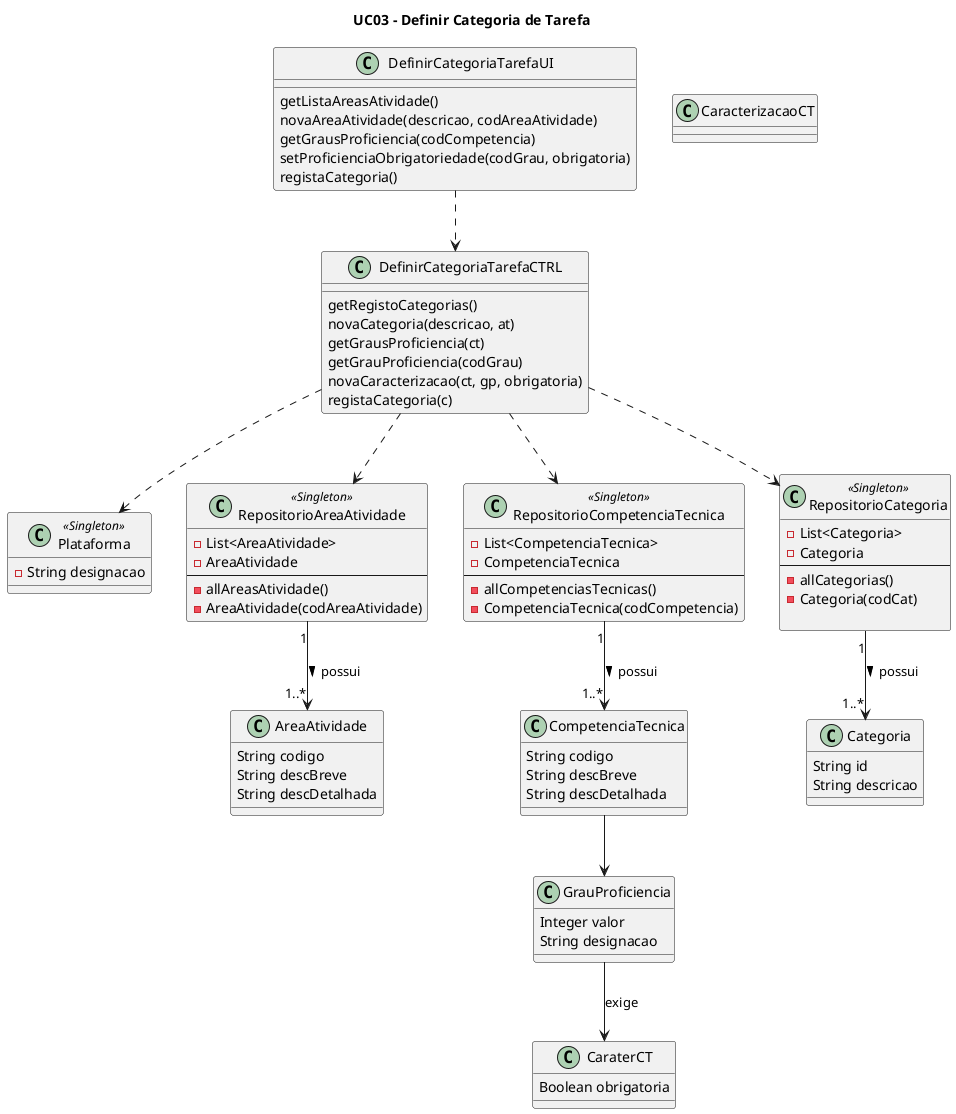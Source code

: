 @startuml
title UC03 - Definir Categoria de Tarefa

class Plataforma <<Singleton>> {
    -String designacao
}

class DefinirCategoriaTarefaUI{
   getListaAreasAtividade()
   novaAreaAtividade(descricao, codAreaAtividade)
   getGrausProficiencia(codCompetencia)
   setProficienciaObrigatoriedade(codGrau, obrigatoria)
   registaCategoria()
}

class DefinirCategoriaTarefaCTRL{
   getRegistoCategorias()
   novaCategoria(descricao, at)
   getGrausProficiencia(ct)
   getGrauProficiencia(codGrau)
   novaCaracterizacao(ct, gp, obrigatoria)
   registaCategoria(c)
}

class AreaAtividade{
    String codigo
    String descBreve
    String descDetalhada
}

class CompetenciaTecnica{
    String codigo
    String descBreve
    String descDetalhada
}

class Categoria{
    String id 
    String descricao
}

class GrauProficiencia{
    Integer valor
    String designacao
}

class CaraterCT{
    Boolean obrigatoria
}

class CaracterizacaoCT{
    
}

class RepositorioAreaAtividade <<Singleton>>{
    -List<AreaAtividade>
    -AreaAtividade
    --
    -allAreasAtividade()
    -AreaAtividade(codAreaAtividade)
}

class RepositorioCompetenciaTecnica <<Singleton>>{
    -List<CompetenciaTecnica>
    -CompetenciaTecnica
    --
    -allCompetenciasTecnicas()
    -CompetenciaTecnica(codCompetencia)
}

class RepositorioCategoria <<Singleton>>{
    -List<Categoria>
    -Categoria
    --
    -allCategorias()
    -Categoria(codCat)
    
}

DefinirCategoriaTarefaUI ..> DefinirCategoriaTarefaCTRL

DefinirCategoriaTarefaCTRL ..> Plataforma

DefinirCategoriaTarefaCTRL ..> RepositorioAreaAtividade

DefinirCategoriaTarefaCTRL ..> RepositorioCategoria

DefinirCategoriaTarefaCTRL ..> RepositorioCompetenciaTecnica

RepositorioAreaAtividade "1" --> "1..*" AreaAtividade: possui >

RepositorioCategoria "1" --> "1..*"  Categoria: possui >

RepositorioCompetenciaTecnica "1" --> "1..*" CompetenciaTecnica: possui >

CompetenciaTecnica --> GrauProficiencia

GrauProficiencia --> CaraterCT: exige

@enduml